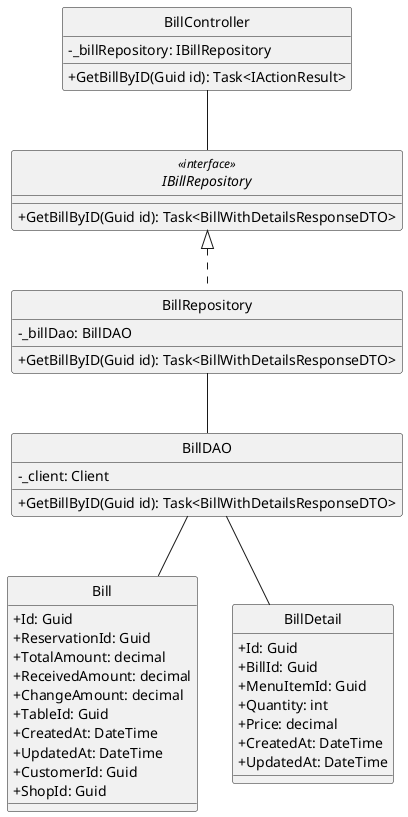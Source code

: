 @startuml
hide circle
skinparam classAttributeIconSize 0

class BillController {
    - _billRepository: IBillRepository
    + GetBillByID(Guid id): Task<IActionResult>
}

interface IBillRepository<<interface>> {
    + GetBillByID(Guid id): Task<BillWithDetailsResponseDTO>
}

class BillRepository {
    - _billDao: BillDAO
    + GetBillByID(Guid id): Task<BillWithDetailsResponseDTO>
}

class BillDAO {
    - _client: Client
    + GetBillByID(Guid id): Task<BillWithDetailsResponseDTO>
}


class Bill {
    + Id: Guid
    + ReservationId: Guid
    + TotalAmount: decimal
    + ReceivedAmount: decimal
    + ChangeAmount: decimal
    + TableId: Guid
    + CreatedAt: DateTime
    + UpdatedAt: DateTime
    + CustomerId: Guid
    + ShopId: Guid
}

class BillDetail {
    + Id: Guid
    + BillId: Guid
    + MenuItemId: Guid
    + Quantity: int
    + Price: decimal
    + CreatedAt: DateTime
    + UpdatedAt: DateTime
}

BillController -- IBillRepository
IBillRepository <|.. BillRepository
BillRepository -- BillDAO
BillDAO -- Bill
BillDAO -- BillDetail

@enduml
